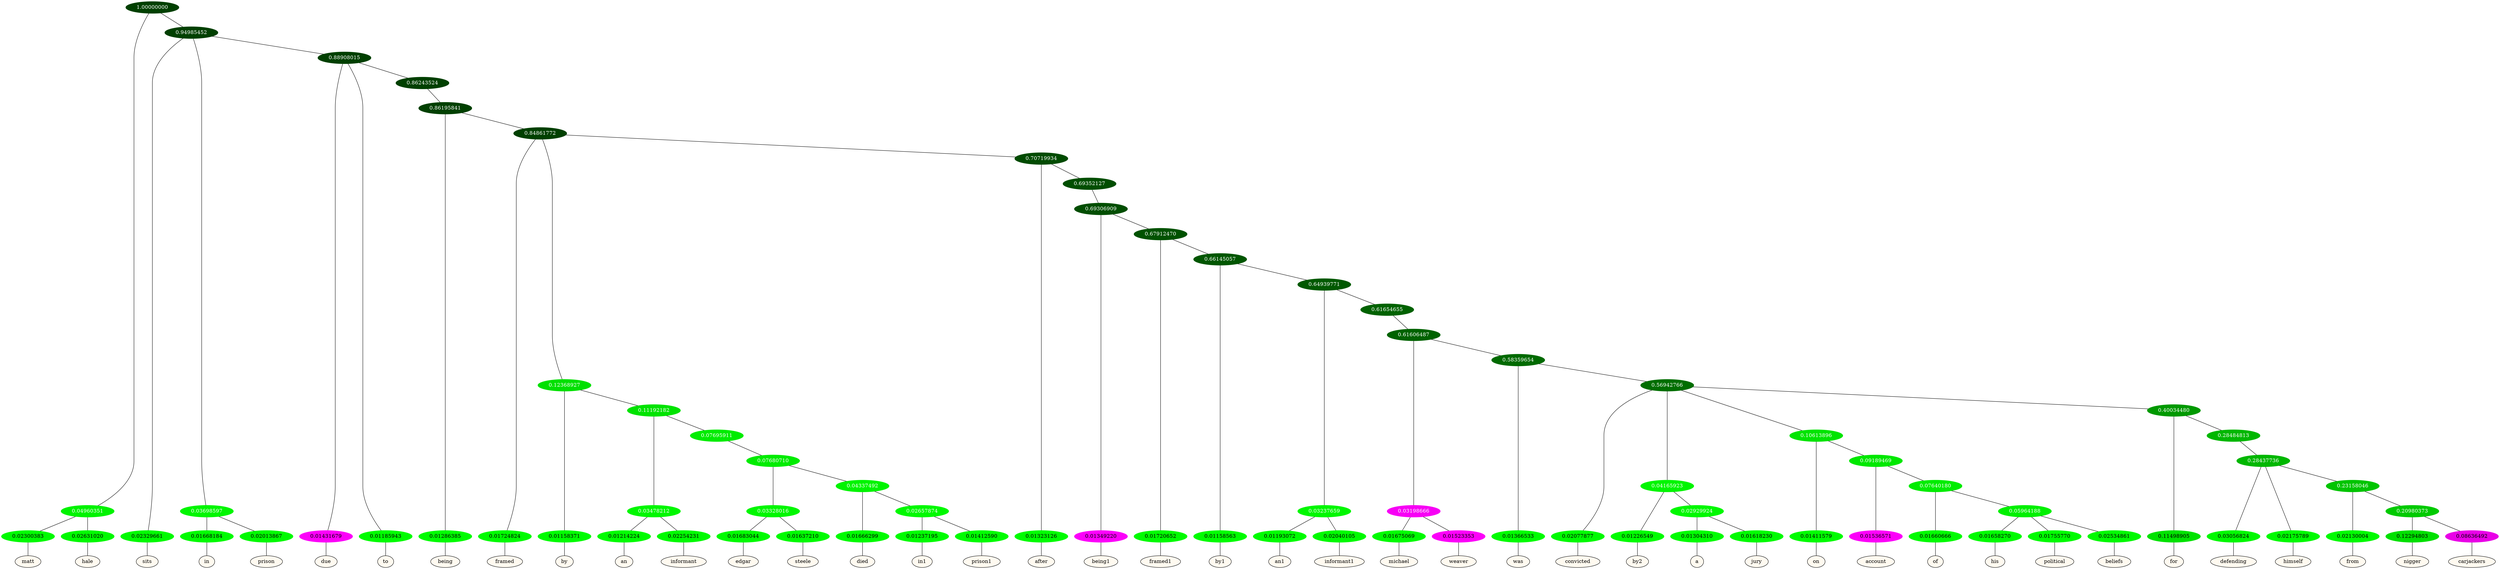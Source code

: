graph {
	node [format=png height=0.15 nodesep=0.001 ordering=out overlap=prism overlap_scaling=0.01 ranksep=0.001 ratio=0.2 style=filled width=0.15]
	{
		rank=same
		a_w_3 [label=matt color=black fillcolor=floralwhite style="filled,solid"]
		a_w_4 [label=hale color=black fillcolor=floralwhite style="filled,solid"]
		a_w_5 [label=sits color=black fillcolor=floralwhite style="filled,solid"]
		a_w_8 [label=in color=black fillcolor=floralwhite style="filled,solid"]
		a_w_9 [label=prison color=black fillcolor=floralwhite style="filled,solid"]
		a_w_10 [label=due color=black fillcolor=floralwhite style="filled,solid"]
		a_w_11 [label=to color=black fillcolor=floralwhite style="filled,solid"]
		a_w_14 [label=being color=black fillcolor=floralwhite style="filled,solid"]
		a_w_16 [label=framed color=black fillcolor=floralwhite style="filled,solid"]
		a_w_19 [label=by color=black fillcolor=floralwhite style="filled,solid"]
		a_w_26 [label=an color=black fillcolor=floralwhite style="filled,solid"]
		a_w_27 [label=informant color=black fillcolor=floralwhite style="filled,solid"]
		a_w_35 [label=edgar color=black fillcolor=floralwhite style="filled,solid"]
		a_w_36 [label=steele color=black fillcolor=floralwhite style="filled,solid"]
		a_w_37 [label=died color=black fillcolor=floralwhite style="filled,solid"]
		a_w_41 [label=in1 color=black fillcolor=floralwhite style="filled,solid"]
		a_w_42 [label=prison1 color=black fillcolor=floralwhite style="filled,solid"]
		a_w_21 [label=after color=black fillcolor=floralwhite style="filled,solid"]
		a_w_29 [label=being1 color=black fillcolor=floralwhite style="filled,solid"]
		a_w_33 [label=framed1 color=black fillcolor=floralwhite style="filled,solid"]
		a_w_39 [label=by1 color=black fillcolor=floralwhite style="filled,solid"]
		a_w_45 [label=an1 color=black fillcolor=floralwhite style="filled,solid"]
		a_w_46 [label=informant1 color=black fillcolor=floralwhite style="filled,solid"]
		a_w_50 [label=michael color=black fillcolor=floralwhite style="filled,solid"]
		a_w_51 [label=weaver color=black fillcolor=floralwhite style="filled,solid"]
		a_w_52 [label=was color=black fillcolor=floralwhite style="filled,solid"]
		a_w_54 [label=convicted color=black fillcolor=floralwhite style="filled,solid"]
		a_w_58 [label=by2 color=black fillcolor=floralwhite style="filled,solid"]
		a_w_64 [label=a color=black fillcolor=floralwhite style="filled,solid"]
		a_w_65 [label=jury color=black fillcolor=floralwhite style="filled,solid"]
		a_w_60 [label=on color=black fillcolor=floralwhite style="filled,solid"]
		a_w_66 [label=account color=black fillcolor=floralwhite style="filled,solid"]
		a_w_69 [label=of color=black fillcolor=floralwhite style="filled,solid"]
		a_w_74 [label=his color=black fillcolor=floralwhite style="filled,solid"]
		a_w_75 [label=political color=black fillcolor=floralwhite style="filled,solid"]
		a_w_76 [label=beliefs color=black fillcolor=floralwhite style="filled,solid"]
		a_w_62 [label=for color=black fillcolor=floralwhite style="filled,solid"]
		a_w_71 [label=defending color=black fillcolor=floralwhite style="filled,solid"]
		a_w_72 [label=himself color=black fillcolor=floralwhite style="filled,solid"]
		a_w_77 [label=from color=black fillcolor=floralwhite style="filled,solid"]
		a_w_79 [label=nigger color=black fillcolor=floralwhite style="filled,solid"]
		a_w_80 [label=carjackers color=black fillcolor=floralwhite style="filled,solid"]
	}
	a_n_3 -- a_w_3
	a_n_4 -- a_w_4
	a_n_5 -- a_w_5
	a_n_8 -- a_w_8
	a_n_9 -- a_w_9
	a_n_10 -- a_w_10
	a_n_11 -- a_w_11
	a_n_14 -- a_w_14
	a_n_16 -- a_w_16
	a_n_19 -- a_w_19
	a_n_26 -- a_w_26
	a_n_27 -- a_w_27
	a_n_35 -- a_w_35
	a_n_36 -- a_w_36
	a_n_37 -- a_w_37
	a_n_41 -- a_w_41
	a_n_42 -- a_w_42
	a_n_21 -- a_w_21
	a_n_29 -- a_w_29
	a_n_33 -- a_w_33
	a_n_39 -- a_w_39
	a_n_45 -- a_w_45
	a_n_46 -- a_w_46
	a_n_50 -- a_w_50
	a_n_51 -- a_w_51
	a_n_52 -- a_w_52
	a_n_54 -- a_w_54
	a_n_58 -- a_w_58
	a_n_64 -- a_w_64
	a_n_65 -- a_w_65
	a_n_60 -- a_w_60
	a_n_66 -- a_w_66
	a_n_69 -- a_w_69
	a_n_74 -- a_w_74
	a_n_75 -- a_w_75
	a_n_76 -- a_w_76
	a_n_62 -- a_w_62
	a_n_71 -- a_w_71
	a_n_72 -- a_w_72
	a_n_77 -- a_w_77
	a_n_79 -- a_w_79
	a_n_80 -- a_w_80
	{
		rank=same
		a_n_3 [label=0.02300383 color="0.334 1.000 0.977" fontcolor=black]
		a_n_4 [label=0.02631020 color="0.334 1.000 0.974" fontcolor=black]
		a_n_5 [label=0.02329661 color="0.334 1.000 0.977" fontcolor=black]
		a_n_8 [label=0.01668184 color="0.334 1.000 0.983" fontcolor=black]
		a_n_9 [label=0.02013867 color="0.334 1.000 0.980" fontcolor=black]
		a_n_10 [label=0.01431679 color="0.835 1.000 0.986" fontcolor=black]
		a_n_11 [label=0.01185943 color="0.334 1.000 0.988" fontcolor=black]
		a_n_14 [label=0.01286385 color="0.334 1.000 0.987" fontcolor=black]
		a_n_16 [label=0.01724824 color="0.334 1.000 0.983" fontcolor=black]
		a_n_19 [label=0.01158371 color="0.334 1.000 0.988" fontcolor=black]
		a_n_26 [label=0.01214224 color="0.334 1.000 0.988" fontcolor=black]
		a_n_27 [label=0.02254231 color="0.334 1.000 0.977" fontcolor=black]
		a_n_35 [label=0.01683044 color="0.334 1.000 0.983" fontcolor=black]
		a_n_36 [label=0.01637210 color="0.334 1.000 0.984" fontcolor=black]
		a_n_37 [label=0.01666299 color="0.334 1.000 0.983" fontcolor=black]
		a_n_41 [label=0.01237195 color="0.334 1.000 0.988" fontcolor=black]
		a_n_42 [label=0.01412590 color="0.334 1.000 0.986" fontcolor=black]
		a_n_21 [label=0.01323126 color="0.334 1.000 0.987" fontcolor=black]
		a_n_29 [label=0.01349220 color="0.835 1.000 0.987" fontcolor=black]
		a_n_33 [label=0.01720652 color="0.334 1.000 0.983" fontcolor=black]
		a_n_39 [label=0.01158563 color="0.334 1.000 0.988" fontcolor=black]
		a_n_45 [label=0.01193072 color="0.334 1.000 0.988" fontcolor=black]
		a_n_46 [label=0.02040105 color="0.334 1.000 0.980" fontcolor=black]
		a_n_50 [label=0.01675069 color="0.334 1.000 0.983" fontcolor=black]
		a_n_51 [label=0.01523353 color="0.835 1.000 0.985" fontcolor=black]
		a_n_52 [label=0.01366533 color="0.334 1.000 0.986" fontcolor=black]
		a_n_54 [label=0.02077877 color="0.334 1.000 0.979" fontcolor=black]
		a_n_58 [label=0.01226549 color="0.334 1.000 0.988" fontcolor=black]
		a_n_64 [label=0.01304310 color="0.334 1.000 0.987" fontcolor=black]
		a_n_65 [label=0.01618230 color="0.334 1.000 0.984" fontcolor=black]
		a_n_60 [label=0.01411579 color="0.334 1.000 0.986" fontcolor=black]
		a_n_66 [label=0.01536571 color="0.835 1.000 0.985" fontcolor=black]
		a_n_69 [label=0.01660666 color="0.334 1.000 0.983" fontcolor=black]
		a_n_74 [label=0.01658270 color="0.334 1.000 0.983" fontcolor=black]
		a_n_75 [label=0.01755770 color="0.334 1.000 0.982" fontcolor=black]
		a_n_76 [label=0.02534861 color="0.334 1.000 0.975" fontcolor=black]
		a_n_62 [label=0.11498905 color="0.334 1.000 0.885" fontcolor=black]
		a_n_71 [label=0.03056824 color="0.334 1.000 0.969" fontcolor=black]
		a_n_72 [label=0.02175789 color="0.334 1.000 0.978" fontcolor=black]
		a_n_77 [label=0.02130004 color="0.334 1.000 0.979" fontcolor=black]
		a_n_79 [label=0.12294803 color="0.334 1.000 0.877" fontcolor=black]
		a_n_80 [label=0.08636492 color="0.835 1.000 0.914" fontcolor=black]
	}
	a_n_0 [label=1.00000000 color="0.334 1.000 0.250" fontcolor=grey99]
	a_n_1 [label=0.04960351 color="0.334 1.000 0.950" fontcolor=grey99]
	a_n_0 -- a_n_1
	a_n_2 [label=0.94985452 color="0.334 1.000 0.250" fontcolor=grey99]
	a_n_0 -- a_n_2
	a_n_1 -- a_n_3
	a_n_1 -- a_n_4
	a_n_2 -- a_n_5
	a_n_6 [label=0.03698597 color="0.334 1.000 0.963" fontcolor=grey99]
	a_n_2 -- a_n_6
	a_n_7 [label=0.88908015 color="0.334 1.000 0.250" fontcolor=grey99]
	a_n_2 -- a_n_7
	a_n_6 -- a_n_8
	a_n_6 -- a_n_9
	a_n_7 -- a_n_10
	a_n_7 -- a_n_11
	a_n_12 [label=0.86243524 color="0.334 1.000 0.250" fontcolor=grey99]
	a_n_7 -- a_n_12
	a_n_13 [label=0.86195841 color="0.334 1.000 0.250" fontcolor=grey99]
	a_n_12 -- a_n_13
	a_n_13 -- a_n_14
	a_n_15 [label=0.84861772 color="0.334 1.000 0.250" fontcolor=grey99]
	a_n_13 -- a_n_15
	a_n_15 -- a_n_16
	a_n_17 [label=0.12368927 color="0.334 1.000 0.876" fontcolor=grey99]
	a_n_15 -- a_n_17
	a_n_18 [label=0.70719934 color="0.334 1.000 0.293" fontcolor=grey99]
	a_n_15 -- a_n_18
	a_n_17 -- a_n_19
	a_n_20 [label=0.11192182 color="0.334 1.000 0.888" fontcolor=grey99]
	a_n_17 -- a_n_20
	a_n_18 -- a_n_21
	a_n_22 [label=0.69352127 color="0.334 1.000 0.306" fontcolor=grey99]
	a_n_18 -- a_n_22
	a_n_23 [label=0.03478212 color="0.334 1.000 0.965" fontcolor=grey99]
	a_n_20 -- a_n_23
	a_n_24 [label=0.07695911 color="0.334 1.000 0.923" fontcolor=grey99]
	a_n_20 -- a_n_24
	a_n_25 [label=0.69306909 color="0.334 1.000 0.307" fontcolor=grey99]
	a_n_22 -- a_n_25
	a_n_23 -- a_n_26
	a_n_23 -- a_n_27
	a_n_28 [label=0.07680710 color="0.334 1.000 0.923" fontcolor=grey99]
	a_n_24 -- a_n_28
	a_n_25 -- a_n_29
	a_n_30 [label=0.67912470 color="0.334 1.000 0.321" fontcolor=grey99]
	a_n_25 -- a_n_30
	a_n_31 [label=0.03328016 color="0.334 1.000 0.967" fontcolor=grey99]
	a_n_28 -- a_n_31
	a_n_32 [label=0.04337492 color="0.334 1.000 0.957" fontcolor=grey99]
	a_n_28 -- a_n_32
	a_n_30 -- a_n_33
	a_n_34 [label=0.66145057 color="0.334 1.000 0.339" fontcolor=grey99]
	a_n_30 -- a_n_34
	a_n_31 -- a_n_35
	a_n_31 -- a_n_36
	a_n_32 -- a_n_37
	a_n_38 [label=0.02657874 color="0.334 1.000 0.973" fontcolor=grey99]
	a_n_32 -- a_n_38
	a_n_34 -- a_n_39
	a_n_40 [label=0.64939771 color="0.334 1.000 0.351" fontcolor=grey99]
	a_n_34 -- a_n_40
	a_n_38 -- a_n_41
	a_n_38 -- a_n_42
	a_n_43 [label=0.03237659 color="0.334 1.000 0.968" fontcolor=grey99]
	a_n_40 -- a_n_43
	a_n_44 [label=0.61654655 color="0.334 1.000 0.383" fontcolor=grey99]
	a_n_40 -- a_n_44
	a_n_43 -- a_n_45
	a_n_43 -- a_n_46
	a_n_47 [label=0.61606487 color="0.334 1.000 0.384" fontcolor=grey99]
	a_n_44 -- a_n_47
	a_n_48 [label=0.03198666 color="0.835 1.000 0.968" fontcolor=grey99]
	a_n_47 -- a_n_48
	a_n_49 [label=0.58359654 color="0.334 1.000 0.416" fontcolor=grey99]
	a_n_47 -- a_n_49
	a_n_48 -- a_n_50
	a_n_48 -- a_n_51
	a_n_49 -- a_n_52
	a_n_53 [label=0.56942766 color="0.334 1.000 0.431" fontcolor=grey99]
	a_n_49 -- a_n_53
	a_n_53 -- a_n_54
	a_n_55 [label=0.04165923 color="0.334 1.000 0.958" fontcolor=grey99]
	a_n_53 -- a_n_55
	a_n_56 [label=0.10613896 color="0.334 1.000 0.894" fontcolor=grey99]
	a_n_53 -- a_n_56
	a_n_57 [label=0.40034480 color="0.334 1.000 0.600" fontcolor=grey99]
	a_n_53 -- a_n_57
	a_n_55 -- a_n_58
	a_n_59 [label=0.02929924 color="0.334 1.000 0.971" fontcolor=grey99]
	a_n_55 -- a_n_59
	a_n_56 -- a_n_60
	a_n_61 [label=0.09189469 color="0.334 1.000 0.908" fontcolor=grey99]
	a_n_56 -- a_n_61
	a_n_57 -- a_n_62
	a_n_63 [label=0.28484813 color="0.334 1.000 0.715" fontcolor=grey99]
	a_n_57 -- a_n_63
	a_n_59 -- a_n_64
	a_n_59 -- a_n_65
	a_n_61 -- a_n_66
	a_n_67 [label=0.07640180 color="0.334 1.000 0.924" fontcolor=grey99]
	a_n_61 -- a_n_67
	a_n_68 [label=0.28437736 color="0.334 1.000 0.716" fontcolor=grey99]
	a_n_63 -- a_n_68
	a_n_67 -- a_n_69
	a_n_70 [label=0.05964188 color="0.334 1.000 0.940" fontcolor=grey99]
	a_n_67 -- a_n_70
	a_n_68 -- a_n_71
	a_n_68 -- a_n_72
	a_n_73 [label=0.23158046 color="0.334 1.000 0.768" fontcolor=grey99]
	a_n_68 -- a_n_73
	a_n_70 -- a_n_74
	a_n_70 -- a_n_75
	a_n_70 -- a_n_76
	a_n_73 -- a_n_77
	a_n_78 [label=0.20980373 color="0.334 1.000 0.790" fontcolor=grey99]
	a_n_73 -- a_n_78
	a_n_78 -- a_n_79
	a_n_78 -- a_n_80
}
